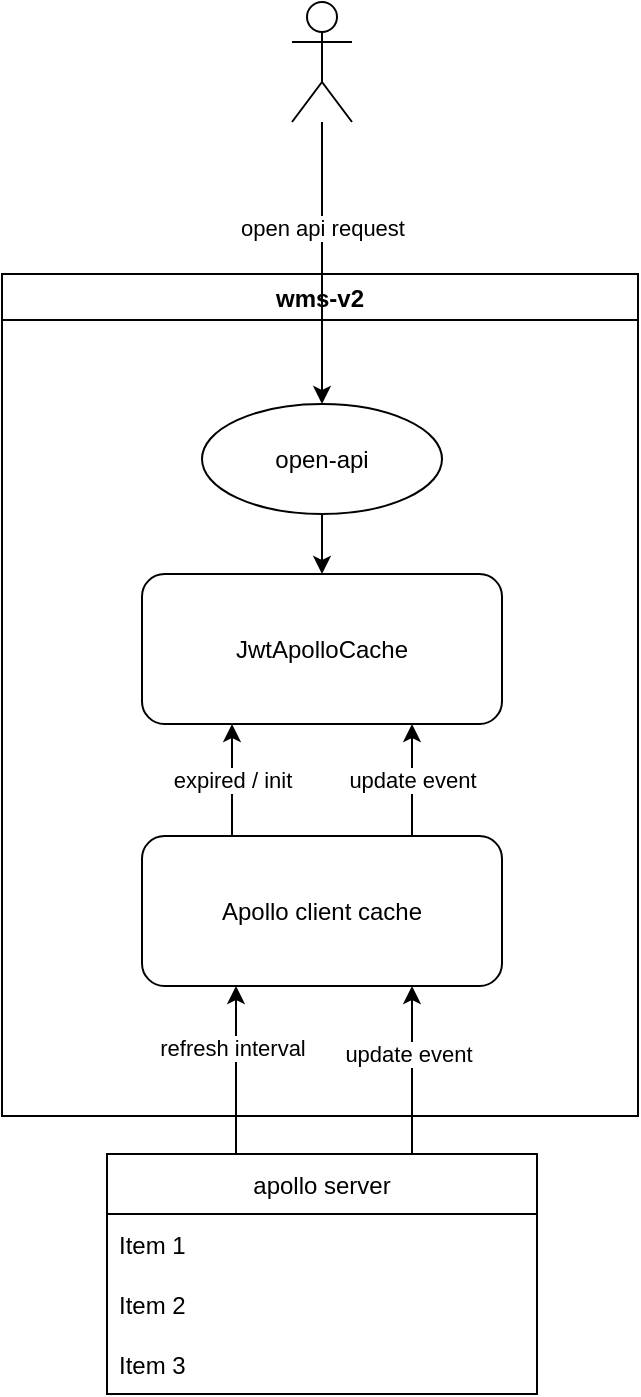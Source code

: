 <mxfile version="16.6.1" type="github">
  <diagram id="Y7qqf7zW7CD9g80kOgZn" name="Page-1">
    <mxGraphModel dx="1298" dy="777" grid="1" gridSize="10" guides="1" tooltips="1" connect="1" arrows="1" fold="1" page="1" pageScale="1" pageWidth="827" pageHeight="1169" math="0" shadow="0">
      <root>
        <mxCell id="0" />
        <mxCell id="1" parent="0" />
        <mxCell id="CugIGB6BrDYNaWaElfJB-1" value="wms-v2" style="swimlane;startSize=23;" parent="1" vertex="1">
          <mxGeometry x="255" y="260" width="318" height="421" as="geometry" />
        </mxCell>
        <mxCell id="XSNwB8-XGPKTRtaIZl3u-5" value="expired / init" style="edgeStyle=orthogonalEdgeStyle;rounded=0;orthogonalLoop=1;jettySize=auto;html=1;exitX=0.25;exitY=0;exitDx=0;exitDy=0;entryX=0.25;entryY=1;entryDx=0;entryDy=0;" edge="1" parent="CugIGB6BrDYNaWaElfJB-1" source="CugIGB6BrDYNaWaElfJB-6" target="XSNwB8-XGPKTRtaIZl3u-3">
          <mxGeometry relative="1" as="geometry" />
        </mxCell>
        <mxCell id="XSNwB8-XGPKTRtaIZl3u-8" value="update event" style="edgeStyle=orthogonalEdgeStyle;rounded=0;orthogonalLoop=1;jettySize=auto;html=1;exitX=0.75;exitY=0;exitDx=0;exitDy=0;entryX=0.75;entryY=1;entryDx=0;entryDy=0;" edge="1" parent="CugIGB6BrDYNaWaElfJB-1" source="CugIGB6BrDYNaWaElfJB-6" target="XSNwB8-XGPKTRtaIZl3u-3">
          <mxGeometry relative="1" as="geometry" />
        </mxCell>
        <mxCell id="CugIGB6BrDYNaWaElfJB-6" value="Apollo client cache" style="rounded=1;whiteSpace=wrap;html=1;" parent="CugIGB6BrDYNaWaElfJB-1" vertex="1">
          <mxGeometry x="70" y="281" width="180" height="75" as="geometry" />
        </mxCell>
        <mxCell id="eDXPJuI8IlJnD9qlIi3Z-2" style="edgeStyle=orthogonalEdgeStyle;rounded=0;orthogonalLoop=1;jettySize=auto;html=1;entryX=0.5;entryY=0;entryDx=0;entryDy=0;" parent="CugIGB6BrDYNaWaElfJB-1" source="CugIGB6BrDYNaWaElfJB-8" target="XSNwB8-XGPKTRtaIZl3u-3" edge="1">
          <mxGeometry relative="1" as="geometry" />
        </mxCell>
        <mxCell id="CugIGB6BrDYNaWaElfJB-8" value="open-api" style="ellipse;whiteSpace=wrap;html=1;" parent="CugIGB6BrDYNaWaElfJB-1" vertex="1">
          <mxGeometry x="100" y="65" width="120" height="55" as="geometry" />
        </mxCell>
        <mxCell id="XSNwB8-XGPKTRtaIZl3u-3" value="JwtApolloCache" style="rounded=1;whiteSpace=wrap;html=1;" vertex="1" parent="CugIGB6BrDYNaWaElfJB-1">
          <mxGeometry x="70" y="150" width="180" height="75" as="geometry" />
        </mxCell>
        <mxCell id="XSNwB8-XGPKTRtaIZl3u-1" style="edgeStyle=orthogonalEdgeStyle;rounded=0;orthogonalLoop=1;jettySize=auto;html=1;exitX=0.5;exitY=0;exitDx=0;exitDy=0;entryX=0.5;entryY=1;entryDx=0;entryDy=0;" edge="1" parent="CugIGB6BrDYNaWaElfJB-1">
          <mxGeometry relative="1" as="geometry">
            <mxPoint x="117" y="440" as="sourcePoint" />
            <mxPoint x="117" y="356" as="targetPoint" />
            <Array as="points">
              <mxPoint x="117" y="400" />
              <mxPoint x="117" y="400" />
            </Array>
          </mxGeometry>
        </mxCell>
        <mxCell id="XSNwB8-XGPKTRtaIZl3u-2" value="refresh interval" style="edgeLabel;html=1;align=center;verticalAlign=middle;resizable=0;points=[];" vertex="1" connectable="0" parent="XSNwB8-XGPKTRtaIZl3u-1">
          <mxGeometry x="0.273" y="2" relative="1" as="geometry">
            <mxPoint as="offset" />
          </mxGeometry>
        </mxCell>
        <mxCell id="CugIGB6BrDYNaWaElfJB-2" value="apollo server" style="swimlane;fontStyle=0;childLayout=stackLayout;horizontal=1;startSize=30;horizontalStack=0;resizeParent=1;resizeParentMax=0;resizeLast=0;collapsible=1;marginBottom=0;" parent="1" vertex="1">
          <mxGeometry x="307.5" y="700" width="215" height="120" as="geometry" />
        </mxCell>
        <mxCell id="CugIGB6BrDYNaWaElfJB-3" value="Item 1" style="text;strokeColor=none;fillColor=none;align=left;verticalAlign=middle;spacingLeft=4;spacingRight=4;overflow=hidden;points=[[0,0.5],[1,0.5]];portConstraint=eastwest;rotatable=0;" parent="CugIGB6BrDYNaWaElfJB-2" vertex="1">
          <mxGeometry y="30" width="215" height="30" as="geometry" />
        </mxCell>
        <mxCell id="CugIGB6BrDYNaWaElfJB-4" value="Item 2" style="text;strokeColor=none;fillColor=none;align=left;verticalAlign=middle;spacingLeft=4;spacingRight=4;overflow=hidden;points=[[0,0.5],[1,0.5]];portConstraint=eastwest;rotatable=0;" parent="CugIGB6BrDYNaWaElfJB-2" vertex="1">
          <mxGeometry y="60" width="215" height="30" as="geometry" />
        </mxCell>
        <mxCell id="CugIGB6BrDYNaWaElfJB-5" value="Item 3" style="text;strokeColor=none;fillColor=none;align=left;verticalAlign=middle;spacingLeft=4;spacingRight=4;overflow=hidden;points=[[0,0.5],[1,0.5]];portConstraint=eastwest;rotatable=0;" parent="CugIGB6BrDYNaWaElfJB-2" vertex="1">
          <mxGeometry y="90" width="215" height="30" as="geometry" />
        </mxCell>
        <mxCell id="CugIGB6BrDYNaWaElfJB-12" style="edgeStyle=orthogonalEdgeStyle;rounded=0;orthogonalLoop=1;jettySize=auto;html=1;" parent="1" source="CugIGB6BrDYNaWaElfJB-10" target="CugIGB6BrDYNaWaElfJB-8" edge="1">
          <mxGeometry relative="1" as="geometry" />
        </mxCell>
        <mxCell id="CugIGB6BrDYNaWaElfJB-13" value="open api request" style="edgeLabel;html=1;align=center;verticalAlign=middle;resizable=0;points=[];" parent="CugIGB6BrDYNaWaElfJB-12" vertex="1" connectable="0">
          <mxGeometry x="-0.257" relative="1" as="geometry">
            <mxPoint as="offset" />
          </mxGeometry>
        </mxCell>
        <mxCell id="CugIGB6BrDYNaWaElfJB-10" value="" style="shape=umlActor;verticalLabelPosition=bottom;verticalAlign=top;html=1;outlineConnect=0;" parent="1" vertex="1">
          <mxGeometry x="400" y="124" width="30" height="60" as="geometry" />
        </mxCell>
        <mxCell id="XSNwB8-XGPKTRtaIZl3u-9" style="edgeStyle=orthogonalEdgeStyle;rounded=0;orthogonalLoop=1;jettySize=auto;html=1;exitX=0.75;exitY=0;exitDx=0;exitDy=0;entryX=0.75;entryY=1;entryDx=0;entryDy=0;" edge="1" parent="1" source="CugIGB6BrDYNaWaElfJB-2" target="CugIGB6BrDYNaWaElfJB-6">
          <mxGeometry relative="1" as="geometry">
            <mxPoint x="382" y="710" as="sourcePoint" />
            <mxPoint x="382" y="626" as="targetPoint" />
            <Array as="points">
              <mxPoint x="460" y="700" />
            </Array>
          </mxGeometry>
        </mxCell>
        <mxCell id="XSNwB8-XGPKTRtaIZl3u-10" value="update event" style="edgeLabel;html=1;align=center;verticalAlign=middle;resizable=0;points=[];" vertex="1" connectable="0" parent="XSNwB8-XGPKTRtaIZl3u-9">
          <mxGeometry x="0.273" y="2" relative="1" as="geometry">
            <mxPoint as="offset" />
          </mxGeometry>
        </mxCell>
      </root>
    </mxGraphModel>
  </diagram>
</mxfile>
